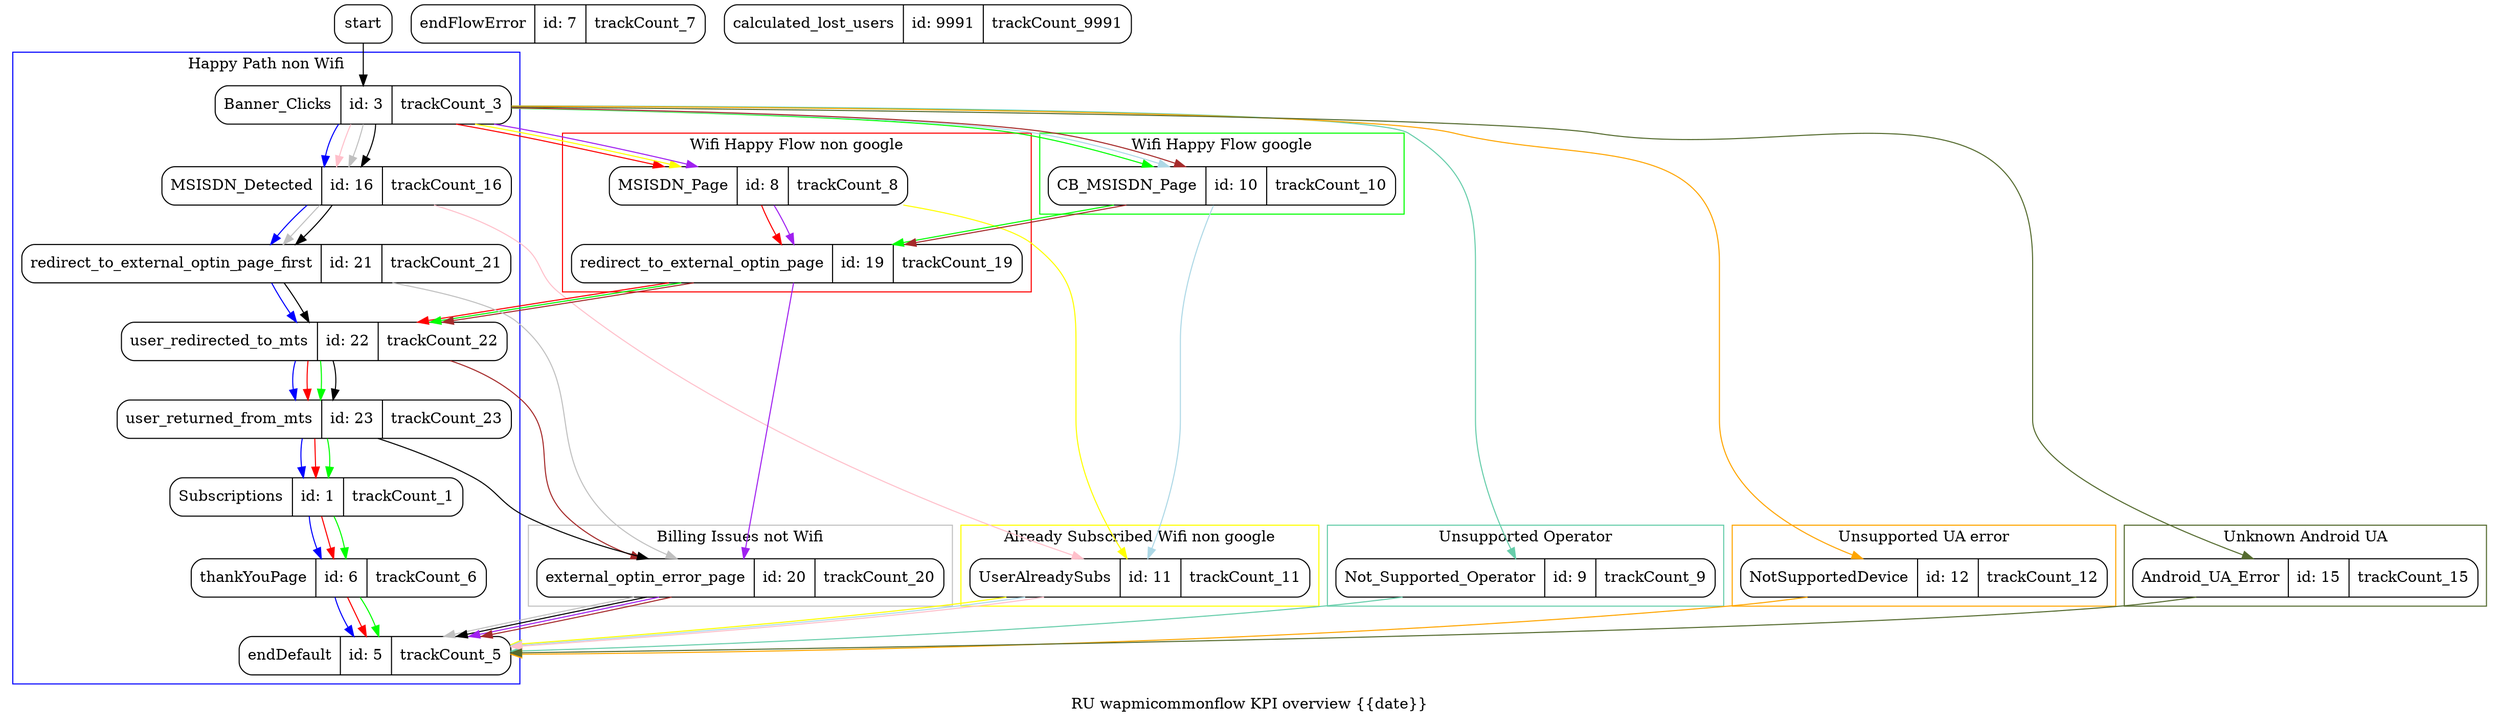 digraph G {
  graph [label="RU wapmicommonflow KPI overview {{date}}"]
  /* uncomment for a left to right graph: rankdir=LR; */
  /*
   rankdir=LR;
   */
  /* Node Names */
  node [shape=Mrecord];
 1 [label="Subscriptions | id: 1 | {{trackCount_1}} "];
  /*2 [label="Unsubscriptions | id: 2 | {{trackCount_2}} "];*/
  3 [label="Banner_Clicks | id: 3 | {{trackCount_3}} "];
  /*4 [label="LP_Views | id: 4 | {{trackCount_4}} "];*/
  5 [label="endDefault | id: 5 | {{trackCount_5}} "];
  6 [label="thankYouPage | id: 6 | {{trackCount_6}} "];
  7 [label="endFlowError | id: 7 | {{trackCount_7}} "];
  8 [label="MSISDN_Page | id: 8 | {{trackCount_8}} "];
  9 [label="Not_Supported_Operator | id: 9 | {{trackCount_9}} "];
  10 [label="CB_MSISDN_Page | id: 10 | {{trackCount_10}} "];
  11 [label="UserAlreadySubs | id: 11 | {{trackCount_11}} "];
  12 [label="NotSupportedDevice | id: 12 | {{trackCount_12}} "];
  /*13 [label="MTS: paid period is not expired | id: 13 | {{trackCount_13}} "];*/
  /*14 [label="SentMT | id: 14 | {{trackCount_14}} "];*/
  15 [label="Android_UA_Error | id: 15 | {{trackCount_15}} "];
  16 [label="MSISDN_Detected | id: 16 | {{trackCount_16}} "];
  /*17 [label="CB_LP_Views | id: 17 | {{trackCount_17}} "];*/
  /*18 [label="LP_Clicks | id: 18 | {{trackCount_18}} "];*/
  19 [label="redirect_to_external_optin_page | id: 19 | {{trackCount_19}} "];
  20 [label="external_optin_error_page | id: 20 | {{trackCount_20}} "];
  21 [label="redirect_to_external_optin_page_first | id: 21 | {{trackCount_21}} "];
  22 [label="user_redirected_to_mts | id: 22 | {{trackCount_22}} "];
  23 [label="user_returned_from_mts | id: 23 | {{trackCount_23}} "];
  9991 [label="calculated_lost_users | id: 9991 | {{trackCount_9991}} "];
  /* 9998 [label="churn after MSISDN detection | id: 9998 | {{trackCount_9998}} "]; */

  /* Transitions */
  start -> 3;
/*
  9 -> 20 [style=invis];
  10 -> 20 [style=invis];
  11 -> 20 [style=invis];
  12 -> 20 [style=invis];
  */
  subgraph cluster0 { 
	color=blue;
	label = "Happy Path non Wifi";
	3 -> 16 -> 21 -> 22 -> 23-> 1 -> 6 -> 5 [color=blue];
  }
  subgraph cluster1 {
	color=red;
	label = "Wifi Happy Flow non google";
	3 -> 8 -> 19 -> 22 -> 23 -> 1 -> 6 -> 5 [color=red];
  }
	subgraph cluster2 {
	color=green;
	label="Wifi Happy Flow google";
	3 -> 10 -> 19 -> 22 -> 23 -> 1 -> 6 -> 5 [color=green];
  }
  subgraph cluster3 {
	color=orange;
	label="Unsupported UA error";
	3 -> 12 -> 5 [color=orange];
  }
  subgraph cluster4 {
	color=darkolivegreen;
	label="Unknown Android UA";
	3 -> 15 -> 5[color=darkolivegreen];
  }
  subgraph cluster5 {
	color=aquamarine3;
	label="Unsupported Operator";
	3 -> 9 -> 5 [color=aquamarine3];
  }
  subgraph cluster6 {
	color=yellow;
	label="Already Subscribed Wifi non google";
	3 -> 8 -> 11 -> 5 [color=yellow];
  }
  subgraph cluster7 {
	color=lightblue;
	label="Already Subscribed Wifi google";
	3 -> 10 -> 11 -> 5 [color=lightblue];
  }
  subgraph cluster8 {
	color=pink;
	label="Already Subscribed not Wifi";
	3 -> 16 -> 11 -> 5 [color=pink];
  }
  subgraph cluster9 {
	color=grey;
	label="Billing Issues not Wifi";
	3 -> 16 -> 21 -> 20 -> 5 [color=grey];
	3 -> 16 -> 21 -> 22 -> 23 -> 20 -> 5 [color=black];
	/* 3 -> 16 -> 21 -> 22 -> 20 -> 5 [color=grey];*/
  }
  subgraph cluster10 {
	color=purple;
	label="Billing Issues Wifi non google";
	3 -> 8 -> 19  -> 20 -> 5 [color=purple];
	/*3 -> 8 -> 19 -> 22 -> 20 -> 5 [color=purple];*/
  }
  subgraph cluster11 {
	color=brown;
	label="Billing Issues Wifi google";
	3 -> 10 -> 19 -> 22 -> 20 -> 5 [color=brown];
  }
}
